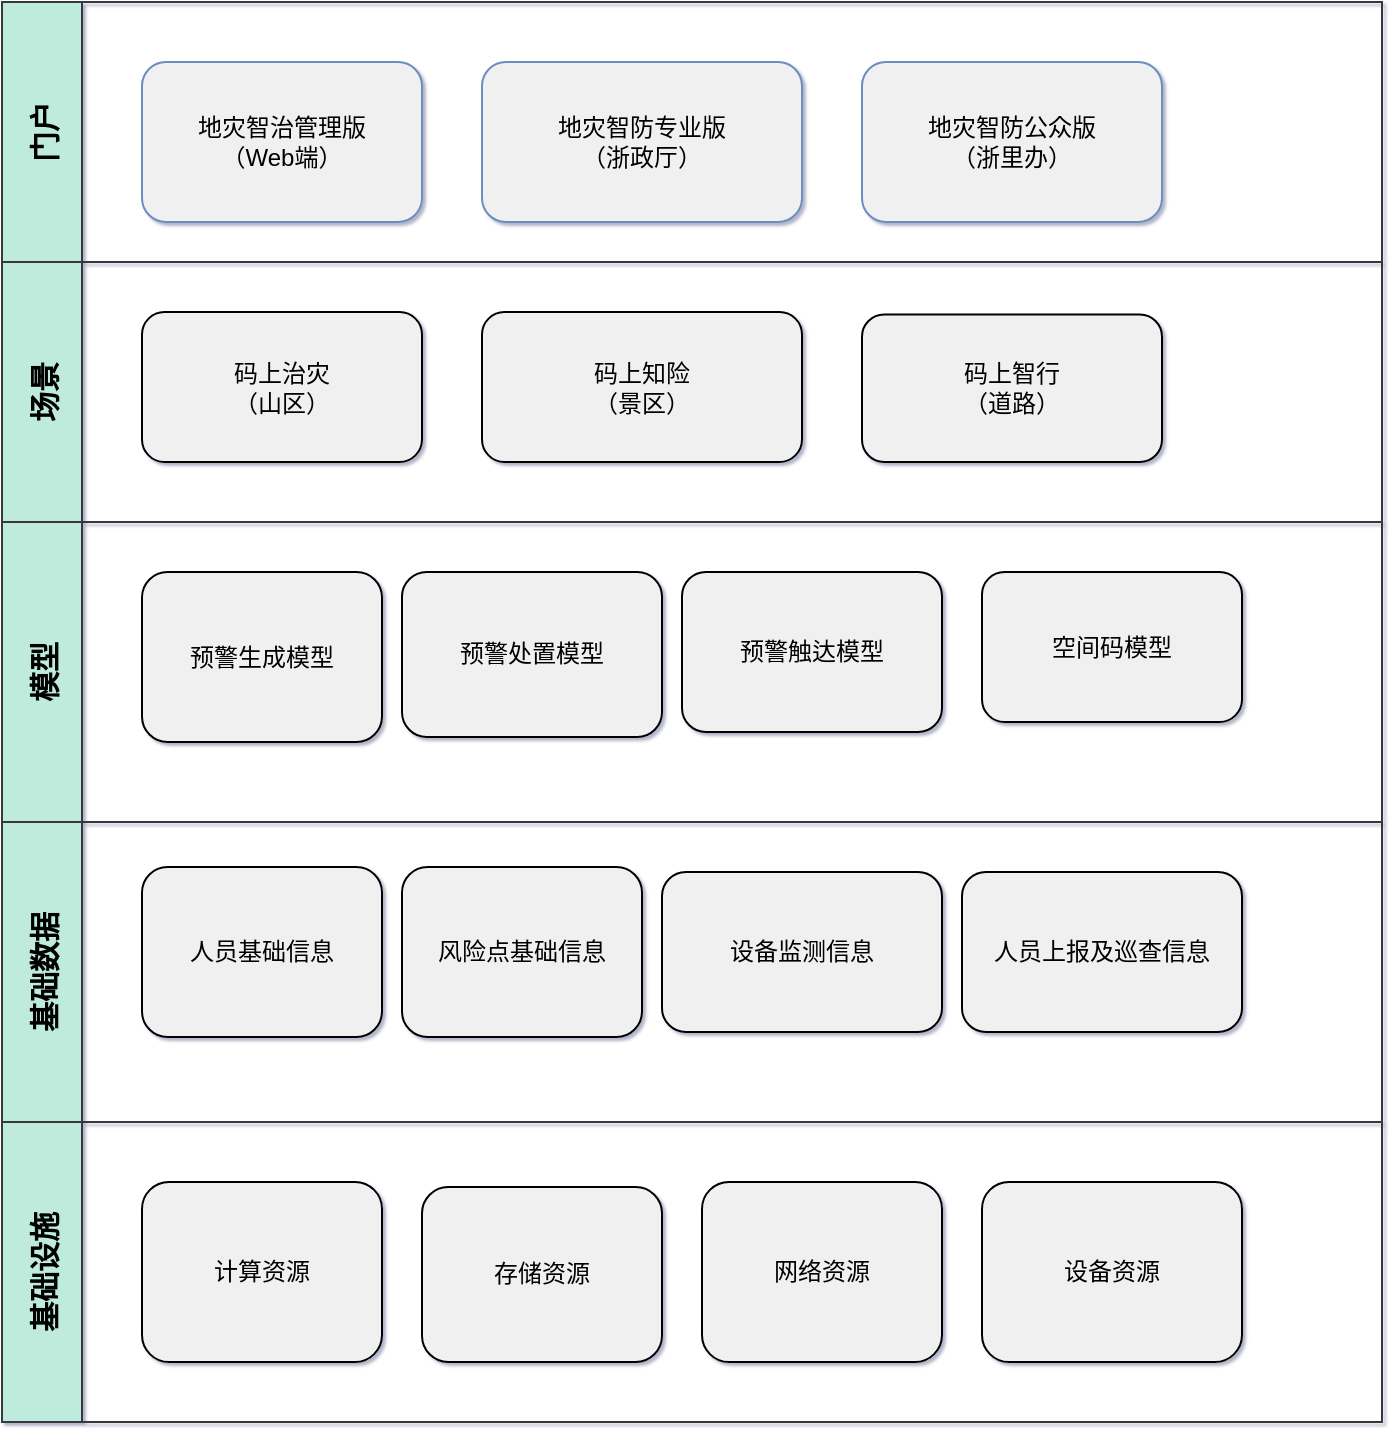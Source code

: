 <mxfile version="15.6.5" type="github">
  <diagram id="HcnWMBYI897_fy-ZZmk8" name="Page-1">
    <mxGraphModel dx="1822" dy="1594" grid="1" gridSize="10" guides="1" tooltips="1" connect="1" arrows="1" fold="1" page="0" pageScale="1" pageWidth="827" pageHeight="1169" math="0" shadow="1">
      <root>
        <mxCell id="0" />
        <mxCell id="1" parent="0" />
        <mxCell id="ka7Pwgxfcl2DBQd3cP3Z-8" value="门户" style="swimlane;horizontal=0;strokeColor=#36393d;fillColor=#BEEBDC;fontColor=default;startSize=40;fontSize=15;" vertex="1" parent="1">
          <mxGeometry x="-300" y="-470" width="690" height="130" as="geometry" />
        </mxCell>
        <mxCell id="ka7Pwgxfcl2DBQd3cP3Z-10" value="地灾智治管理版&lt;br&gt;（Web端）" style="rounded=1;whiteSpace=wrap;html=1;strokeColor=#6c8ebf;fillColor=#F0F0F0;fontColor=default;" vertex="1" parent="ka7Pwgxfcl2DBQd3cP3Z-8">
          <mxGeometry x="70" y="30" width="140" height="80" as="geometry" />
        </mxCell>
        <mxCell id="ka7Pwgxfcl2DBQd3cP3Z-13" value="地灾智防专业版&lt;br&gt;（浙政厅）" style="rounded=1;whiteSpace=wrap;html=1;strokeColor=#6c8ebf;fillColor=#F0F0F0;fontColor=default;" vertex="1" parent="ka7Pwgxfcl2DBQd3cP3Z-8">
          <mxGeometry x="240" y="30" width="160" height="80" as="geometry" />
        </mxCell>
        <mxCell id="ka7Pwgxfcl2DBQd3cP3Z-14" value="地灾智防公众版&lt;br&gt;（浙里办）" style="rounded=1;whiteSpace=wrap;html=1;strokeColor=#6c8ebf;fillColor=#F0F0F0;fontColor=default;" vertex="1" parent="ka7Pwgxfcl2DBQd3cP3Z-8">
          <mxGeometry x="430" y="30" width="150" height="80" as="geometry" />
        </mxCell>
        <mxCell id="ka7Pwgxfcl2DBQd3cP3Z-15" value="场景" style="swimlane;horizontal=0;strokeColor=#36393d;fillColor=#BEEBDC;fontColor=default;startSize=40;fontSize=15;" vertex="1" parent="1">
          <mxGeometry x="-300" y="-340" width="690" height="130" as="geometry" />
        </mxCell>
        <mxCell id="ka7Pwgxfcl2DBQd3cP3Z-19" value="码上治灾&lt;br&gt;（山区）" style="rounded=1;whiteSpace=wrap;html=1;fontColor=default;strokeColor=default;fillColor=#F0F0F0;" vertex="1" parent="ka7Pwgxfcl2DBQd3cP3Z-15">
          <mxGeometry x="70" y="25" width="140" height="75" as="geometry" />
        </mxCell>
        <mxCell id="ka7Pwgxfcl2DBQd3cP3Z-20" value="码上知险&lt;br&gt;（景区）" style="rounded=1;whiteSpace=wrap;html=1;fontColor=default;strokeColor=default;fillColor=#F0F0F0;" vertex="1" parent="ka7Pwgxfcl2DBQd3cP3Z-15">
          <mxGeometry x="240" y="25" width="160" height="75" as="geometry" />
        </mxCell>
        <mxCell id="ka7Pwgxfcl2DBQd3cP3Z-24" value="码上智行&lt;br&gt;（道路）" style="rounded=1;whiteSpace=wrap;html=1;fontColor=default;strokeColor=default;fillColor=#F0F0F0;" vertex="1" parent="ka7Pwgxfcl2DBQd3cP3Z-15">
          <mxGeometry x="430" y="26.25" width="150" height="73.75" as="geometry" />
        </mxCell>
        <mxCell id="ka7Pwgxfcl2DBQd3cP3Z-25" value="模型" style="swimlane;horizontal=0;strokeColor=#36393d;fillColor=#BEEBDC;fontColor=default;fontSize=15;startSize=40;verticalAlign=middle;align=center;labelPosition=center;verticalLabelPosition=middle;fontStyle=1;textDirection=ltr;" vertex="1" parent="1">
          <mxGeometry x="-300" y="-210" width="690" height="150" as="geometry">
            <mxRectangle x="-300" y="-210" width="30" height="50" as="alternateBounds" />
          </mxGeometry>
        </mxCell>
        <mxCell id="ka7Pwgxfcl2DBQd3cP3Z-26" value="预警生成模型" style="rounded=1;whiteSpace=wrap;html=1;fontColor=default;strokeColor=default;fillColor=#F0F0F0;" vertex="1" parent="ka7Pwgxfcl2DBQd3cP3Z-25">
          <mxGeometry x="70" y="25" width="120" height="85" as="geometry" />
        </mxCell>
        <mxCell id="ka7Pwgxfcl2DBQd3cP3Z-27" value="预警处置模型" style="rounded=1;whiteSpace=wrap;html=1;fontColor=default;strokeColor=default;fillColor=#F0F0F0;" vertex="1" parent="ka7Pwgxfcl2DBQd3cP3Z-25">
          <mxGeometry x="200" y="25" width="130" height="82.5" as="geometry" />
        </mxCell>
        <mxCell id="ka7Pwgxfcl2DBQd3cP3Z-28" value="预警触达模型" style="rounded=1;whiteSpace=wrap;html=1;fontColor=default;strokeColor=default;fillColor=#F0F0F0;" vertex="1" parent="ka7Pwgxfcl2DBQd3cP3Z-25">
          <mxGeometry x="340" y="25" width="130" height="80" as="geometry" />
        </mxCell>
        <mxCell id="ka7Pwgxfcl2DBQd3cP3Z-34" value="空间码模型" style="rounded=1;whiteSpace=wrap;html=1;fontColor=default;strokeColor=default;fillColor=#F0F0F0;" vertex="1" parent="ka7Pwgxfcl2DBQd3cP3Z-25">
          <mxGeometry x="490" y="25" width="130" height="75" as="geometry" />
        </mxCell>
        <mxCell id="ka7Pwgxfcl2DBQd3cP3Z-29" value="基础数据" style="swimlane;horizontal=0;strokeColor=#36393d;fillColor=#BEEBDC;fontColor=default;fontSize=15;startSize=40;verticalAlign=middle;align=center;labelPosition=center;verticalLabelPosition=middle;fontStyle=1;textDirection=ltr;" vertex="1" parent="1">
          <mxGeometry x="-300" y="-60" width="690" height="150" as="geometry">
            <mxRectangle x="-300" y="-210" width="30" height="50" as="alternateBounds" />
          </mxGeometry>
        </mxCell>
        <mxCell id="ka7Pwgxfcl2DBQd3cP3Z-30" value="人员基础信息" style="rounded=1;whiteSpace=wrap;html=1;fontColor=default;strokeColor=default;fillColor=#F0F0F0;" vertex="1" parent="ka7Pwgxfcl2DBQd3cP3Z-29">
          <mxGeometry x="70" y="22.5" width="120" height="85" as="geometry" />
        </mxCell>
        <mxCell id="ka7Pwgxfcl2DBQd3cP3Z-31" value="风险点基础信息" style="rounded=1;whiteSpace=wrap;html=1;fontColor=default;strokeColor=default;fillColor=#F0F0F0;" vertex="1" parent="ka7Pwgxfcl2DBQd3cP3Z-29">
          <mxGeometry x="200" y="22.5" width="120" height="85" as="geometry" />
        </mxCell>
        <mxCell id="ka7Pwgxfcl2DBQd3cP3Z-32" value="设备监测信息" style="rounded=1;whiteSpace=wrap;html=1;fontColor=default;strokeColor=default;fillColor=#F0F0F0;" vertex="1" parent="ka7Pwgxfcl2DBQd3cP3Z-29">
          <mxGeometry x="330" y="25" width="140" height="80" as="geometry" />
        </mxCell>
        <mxCell id="ka7Pwgxfcl2DBQd3cP3Z-33" value="人员上报及巡查信息" style="rounded=1;whiteSpace=wrap;html=1;fontColor=default;strokeColor=default;fillColor=#F0F0F0;" vertex="1" parent="ka7Pwgxfcl2DBQd3cP3Z-29">
          <mxGeometry x="480" y="25" width="140" height="80" as="geometry" />
        </mxCell>
        <mxCell id="ka7Pwgxfcl2DBQd3cP3Z-35" value="基础设施" style="swimlane;horizontal=0;strokeColor=#36393d;fillColor=#BEEBDC;fontColor=default;fontSize=15;startSize=40;verticalAlign=middle;align=center;labelPosition=center;verticalLabelPosition=middle;fontStyle=1;textDirection=ltr;" vertex="1" parent="1">
          <mxGeometry x="-300" y="90" width="690" height="150" as="geometry">
            <mxRectangle x="-300" y="-210" width="30" height="50" as="alternateBounds" />
          </mxGeometry>
        </mxCell>
        <mxCell id="ka7Pwgxfcl2DBQd3cP3Z-41" value="计算资源" style="rounded=1;whiteSpace=wrap;html=1;fontColor=default;strokeColor=default;fillColor=#F0F0F0;" vertex="1" parent="ka7Pwgxfcl2DBQd3cP3Z-35">
          <mxGeometry x="70" y="30" width="120" height="90" as="geometry" />
        </mxCell>
        <mxCell id="ka7Pwgxfcl2DBQd3cP3Z-42" value="存储资源" style="rounded=1;whiteSpace=wrap;html=1;fontColor=default;strokeColor=default;fillColor=#F0F0F0;" vertex="1" parent="ka7Pwgxfcl2DBQd3cP3Z-35">
          <mxGeometry x="210" y="32.5" width="120" height="87.5" as="geometry" />
        </mxCell>
        <mxCell id="ka7Pwgxfcl2DBQd3cP3Z-43" value="网络资源" style="rounded=1;whiteSpace=wrap;html=1;fontColor=default;strokeColor=default;fillColor=#F0F0F0;" vertex="1" parent="ka7Pwgxfcl2DBQd3cP3Z-35">
          <mxGeometry x="350" y="30" width="120" height="90" as="geometry" />
        </mxCell>
        <mxCell id="ka7Pwgxfcl2DBQd3cP3Z-44" value="设备资源" style="rounded=1;whiteSpace=wrap;html=1;fontColor=default;strokeColor=default;fillColor=#F0F0F0;" vertex="1" parent="ka7Pwgxfcl2DBQd3cP3Z-35">
          <mxGeometry x="490" y="30" width="130" height="90" as="geometry" />
        </mxCell>
      </root>
    </mxGraphModel>
  </diagram>
</mxfile>

